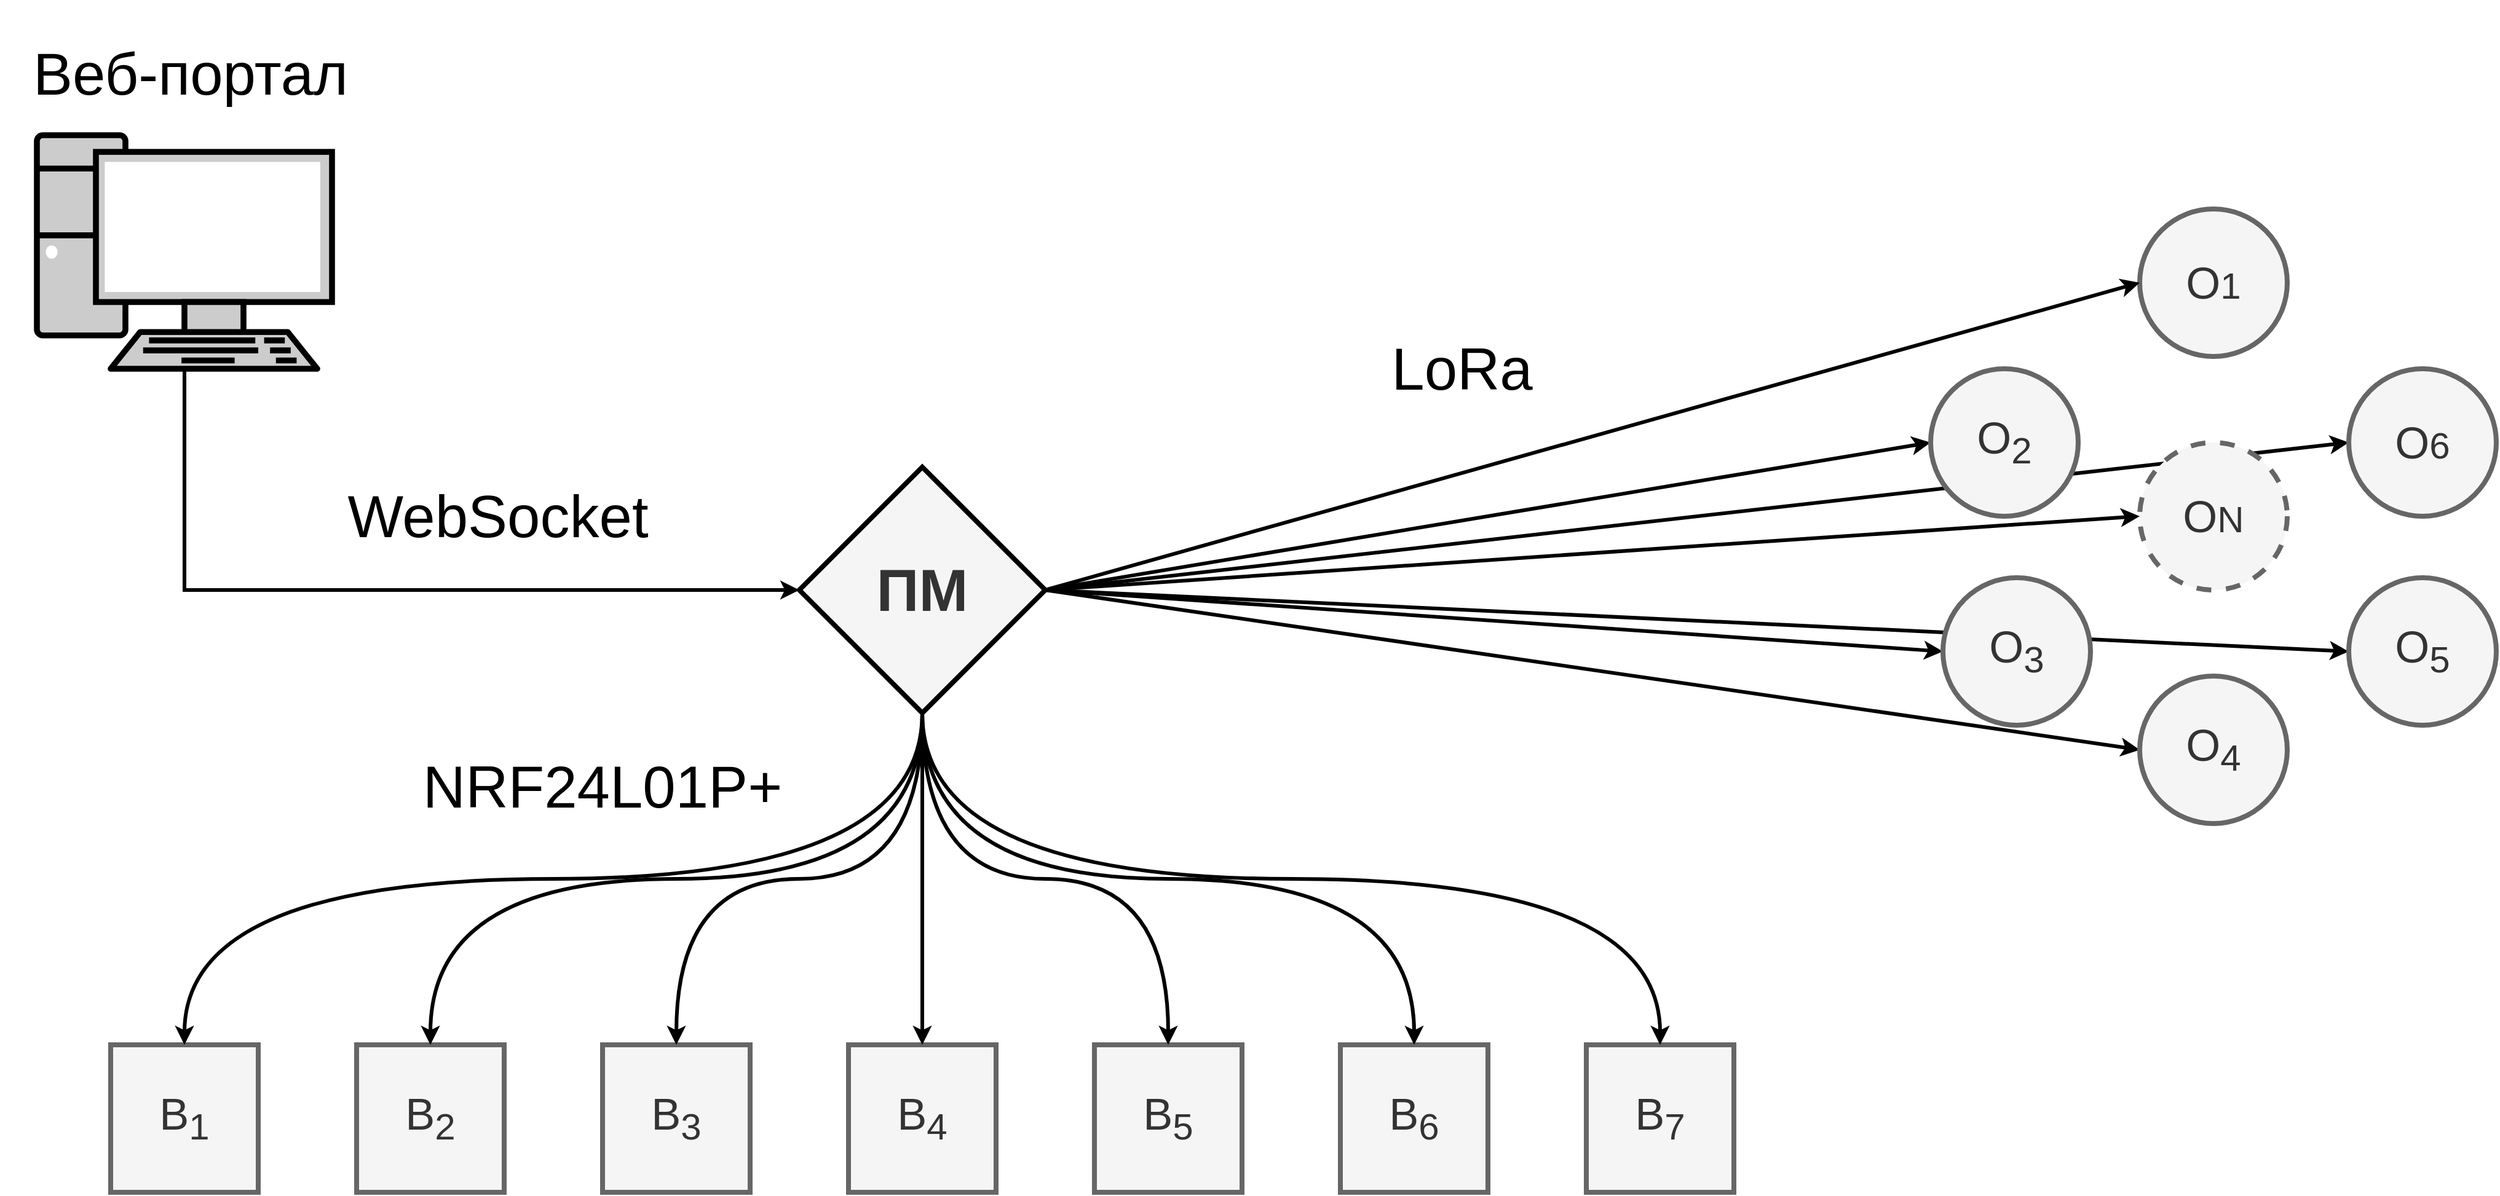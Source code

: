 <mxfile version="13.9.9" type="device"><diagram id="A62iBBZHy_UwygSfkNtu" name="Page-1"><mxGraphModel dx="2370" dy="2197" grid="1" gridSize="10" guides="1" tooltips="1" connect="1" arrows="1" fold="1" page="1" pageScale="1" pageWidth="1169" pageHeight="827" math="0" shadow="0"><root><mxCell id="0"/><mxCell id="1" parent="0"/><mxCell id="dGqPey3x3PjxD7GB57Ej-4" value="&lt;font style=&quot;font-size: 36px&quot;&gt;О&lt;/font&gt;&lt;font style=&quot;font-size: 30px&quot;&gt;1&lt;/font&gt;" style="ellipse;whiteSpace=wrap;html=1;aspect=fixed;strokeWidth=4;fillColor=#f5f5f5;strokeColor=#666666;fontColor=#333333;" vertex="1" parent="1"><mxGeometry x="1810" y="-650" width="120" height="120" as="geometry"/></mxCell><mxCell id="dGqPey3x3PjxD7GB57Ej-7" value="&lt;font style=&quot;font-size: 36px&quot;&gt;В&lt;sub&gt;1&lt;/sub&gt;&lt;/font&gt;" style="whiteSpace=wrap;html=1;aspect=fixed;strokeWidth=4;fillColor=#f5f5f5;strokeColor=#666666;fontColor=#333333;" vertex="1" parent="1"><mxGeometry x="160" y="30" width="120" height="120" as="geometry"/></mxCell><mxCell id="dGqPey3x3PjxD7GB57Ej-8" value="&lt;font style=&quot;font-size: 36px&quot;&gt;В&lt;sub&gt;2&lt;/sub&gt;&lt;/font&gt;" style="whiteSpace=wrap;html=1;aspect=fixed;strokeWidth=4;fillColor=#f5f5f5;strokeColor=#666666;fontColor=#333333;" vertex="1" parent="1"><mxGeometry x="360" y="30" width="120" height="120" as="geometry"/></mxCell><mxCell id="dGqPey3x3PjxD7GB57Ej-9" value="&lt;font style=&quot;font-size: 36px&quot;&gt;В&lt;sub&gt;3&lt;/sub&gt;&lt;/font&gt;" style="whiteSpace=wrap;html=1;aspect=fixed;strokeWidth=4;fillColor=#f5f5f5;strokeColor=#666666;fontColor=#333333;" vertex="1" parent="1"><mxGeometry x="560" y="30" width="120" height="120" as="geometry"/></mxCell><mxCell id="dGqPey3x3PjxD7GB57Ej-10" value="&lt;font style=&quot;font-size: 36px&quot;&gt;В&lt;sub&gt;4&lt;/sub&gt;&lt;/font&gt;" style="whiteSpace=wrap;html=1;aspect=fixed;strokeWidth=4;fillColor=#f5f5f5;strokeColor=#666666;fontColor=#333333;" vertex="1" parent="1"><mxGeometry x="760" y="30" width="120" height="120" as="geometry"/></mxCell><mxCell id="dGqPey3x3PjxD7GB57Ej-11" value="&lt;font style=&quot;font-size: 36px&quot;&gt;В&lt;sub&gt;5&lt;/sub&gt;&lt;/font&gt;" style="whiteSpace=wrap;html=1;aspect=fixed;strokeWidth=4;fillColor=#f5f5f5;strokeColor=#666666;fontColor=#333333;" vertex="1" parent="1"><mxGeometry x="960" y="30" width="120" height="120" as="geometry"/></mxCell><mxCell id="dGqPey3x3PjxD7GB57Ej-12" value="&lt;font style=&quot;font-size: 36px&quot;&gt;В&lt;sub&gt;6&lt;/sub&gt;&lt;/font&gt;" style="whiteSpace=wrap;html=1;aspect=fixed;strokeWidth=4;fillColor=#f5f5f5;strokeColor=#666666;fontColor=#333333;" vertex="1" parent="1"><mxGeometry x="1160" y="30" width="120" height="120" as="geometry"/></mxCell><mxCell id="dGqPey3x3PjxD7GB57Ej-13" value="&lt;font style=&quot;font-size: 36px&quot;&gt;В&lt;sub&gt;7&lt;/sub&gt;&lt;/font&gt;" style="whiteSpace=wrap;html=1;aspect=fixed;strokeWidth=4;fillColor=#f5f5f5;strokeColor=#666666;fontColor=#333333;" vertex="1" parent="1"><mxGeometry x="1360" y="30" width="120" height="120" as="geometry"/></mxCell><mxCell id="dGqPey3x3PjxD7GB57Ej-19" style="rounded=0;orthogonalLoop=1;jettySize=auto;html=1;exitX=0.5;exitY=1;exitDx=0;exitDy=0;entryX=0.5;entryY=0;entryDx=0;entryDy=0;strokeWidth=3;edgeStyle=orthogonalEdgeStyle;curved=1;" edge="1" parent="1" source="dGqPey3x3PjxD7GB57Ej-15" target="dGqPey3x3PjxD7GB57Ej-7"><mxGeometry relative="1" as="geometry"/></mxCell><mxCell id="dGqPey3x3PjxD7GB57Ej-20" style="rounded=0;orthogonalLoop=1;jettySize=auto;html=1;exitX=0.5;exitY=1;exitDx=0;exitDy=0;entryX=0.5;entryY=0;entryDx=0;entryDy=0;strokeWidth=3;edgeStyle=orthogonalEdgeStyle;curved=1;" edge="1" parent="1" source="dGqPey3x3PjxD7GB57Ej-15" target="dGqPey3x3PjxD7GB57Ej-8"><mxGeometry relative="1" as="geometry"/></mxCell><mxCell id="dGqPey3x3PjxD7GB57Ej-21" style="rounded=0;orthogonalLoop=1;jettySize=auto;html=1;exitX=0.5;exitY=1;exitDx=0;exitDy=0;entryX=0.5;entryY=0;entryDx=0;entryDy=0;strokeWidth=3;edgeStyle=orthogonalEdgeStyle;curved=1;" edge="1" parent="1" source="dGqPey3x3PjxD7GB57Ej-15" target="dGqPey3x3PjxD7GB57Ej-9"><mxGeometry relative="1" as="geometry"/></mxCell><mxCell id="dGqPey3x3PjxD7GB57Ej-22" style="rounded=0;orthogonalLoop=1;jettySize=auto;html=1;exitX=0.5;exitY=1;exitDx=0;exitDy=0;entryX=0.5;entryY=0;entryDx=0;entryDy=0;strokeWidth=3;edgeStyle=orthogonalEdgeStyle;curved=1;" edge="1" parent="1" source="dGqPey3x3PjxD7GB57Ej-15" target="dGqPey3x3PjxD7GB57Ej-10"><mxGeometry relative="1" as="geometry"/></mxCell><mxCell id="dGqPey3x3PjxD7GB57Ej-23" style="rounded=0;orthogonalLoop=1;jettySize=auto;html=1;exitX=0.5;exitY=1;exitDx=0;exitDy=0;entryX=0.5;entryY=0;entryDx=0;entryDy=0;strokeWidth=3;edgeStyle=orthogonalEdgeStyle;curved=1;" edge="1" parent="1" source="dGqPey3x3PjxD7GB57Ej-15" target="dGqPey3x3PjxD7GB57Ej-11"><mxGeometry relative="1" as="geometry"/></mxCell><mxCell id="dGqPey3x3PjxD7GB57Ej-25" style="rounded=0;orthogonalLoop=1;jettySize=auto;html=1;exitX=0.5;exitY=1;exitDx=0;exitDy=0;entryX=0.5;entryY=0;entryDx=0;entryDy=0;strokeWidth=3;edgeStyle=orthogonalEdgeStyle;curved=1;" edge="1" parent="1" source="dGqPey3x3PjxD7GB57Ej-15" target="dGqPey3x3PjxD7GB57Ej-12"><mxGeometry relative="1" as="geometry"/></mxCell><mxCell id="dGqPey3x3PjxD7GB57Ej-26" style="rounded=0;orthogonalLoop=1;jettySize=auto;html=1;exitX=0.5;exitY=1;exitDx=0;exitDy=0;entryX=0.5;entryY=0;entryDx=0;entryDy=0;strokeWidth=3;edgeStyle=orthogonalEdgeStyle;curved=1;" edge="1" parent="1" source="dGqPey3x3PjxD7GB57Ej-15" target="dGqPey3x3PjxD7GB57Ej-13"><mxGeometry relative="1" as="geometry"/></mxCell><mxCell id="dGqPey3x3PjxD7GB57Ej-33" style="rounded=0;orthogonalLoop=1;jettySize=auto;html=1;exitX=1;exitY=0.5;exitDx=0;exitDy=0;entryX=0;entryY=0.5;entryDx=0;entryDy=0;strokeWidth=3;" edge="1" parent="1" source="dGqPey3x3PjxD7GB57Ej-15" target="dGqPey3x3PjxD7GB57Ej-32"><mxGeometry relative="1" as="geometry"/></mxCell><mxCell id="dGqPey3x3PjxD7GB57Ej-34" style="edgeStyle=none;rounded=0;orthogonalLoop=1;jettySize=auto;html=1;exitX=1;exitY=0.5;exitDx=0;exitDy=0;entryX=0;entryY=0.5;entryDx=0;entryDy=0;strokeWidth=3;" edge="1" parent="1" source="dGqPey3x3PjxD7GB57Ej-15" target="dGqPey3x3PjxD7GB57Ej-29"><mxGeometry relative="1" as="geometry"/></mxCell><mxCell id="dGqPey3x3PjxD7GB57Ej-35" style="edgeStyle=none;rounded=0;orthogonalLoop=1;jettySize=auto;html=1;exitX=1;exitY=0.5;exitDx=0;exitDy=0;entryX=0;entryY=0.5;entryDx=0;entryDy=0;strokeWidth=3;" edge="1" parent="1" source="dGqPey3x3PjxD7GB57Ej-15" target="dGqPey3x3PjxD7GB57Ej-28"><mxGeometry relative="1" as="geometry"/></mxCell><mxCell id="dGqPey3x3PjxD7GB57Ej-36" style="edgeStyle=none;rounded=0;orthogonalLoop=1;jettySize=auto;html=1;exitX=1;exitY=0.5;exitDx=0;exitDy=0;entryX=0;entryY=0.5;entryDx=0;entryDy=0;strokeWidth=3;" edge="1" parent="1" source="dGqPey3x3PjxD7GB57Ej-15" target="dGqPey3x3PjxD7GB57Ej-4"><mxGeometry relative="1" as="geometry"/></mxCell><mxCell id="dGqPey3x3PjxD7GB57Ej-37" style="edgeStyle=none;rounded=0;orthogonalLoop=1;jettySize=auto;html=1;exitX=1;exitY=0.5;exitDx=0;exitDy=0;entryX=0;entryY=0.5;entryDx=0;entryDy=0;strokeWidth=3;" edge="1" parent="1" source="dGqPey3x3PjxD7GB57Ej-15" target="dGqPey3x3PjxD7GB57Ej-31"><mxGeometry relative="1" as="geometry"/></mxCell><mxCell id="dGqPey3x3PjxD7GB57Ej-38" style="edgeStyle=none;rounded=0;orthogonalLoop=1;jettySize=auto;html=1;exitX=1;exitY=0.5;exitDx=0;exitDy=0;entryX=0;entryY=0.5;entryDx=0;entryDy=0;strokeWidth=3;" edge="1" parent="1" source="dGqPey3x3PjxD7GB57Ej-15" target="dGqPey3x3PjxD7GB57Ej-27"><mxGeometry relative="1" as="geometry"/></mxCell><mxCell id="dGqPey3x3PjxD7GB57Ej-39" style="edgeStyle=none;rounded=0;orthogonalLoop=1;jettySize=auto;html=1;exitX=1;exitY=0.5;exitDx=0;exitDy=0;entryX=0;entryY=0.5;entryDx=0;entryDy=0;strokeWidth=3;" edge="1" parent="1" source="dGqPey3x3PjxD7GB57Ej-15" target="dGqPey3x3PjxD7GB57Ej-30"><mxGeometry relative="1" as="geometry"/></mxCell><mxCell id="dGqPey3x3PjxD7GB57Ej-15" value="&lt;span style=&quot;font-size: 48px&quot;&gt;&lt;b&gt;ПМ&lt;/b&gt;&lt;/span&gt;" style="rhombus;whiteSpace=wrap;html=1;strokeWidth=4;fillColor=#f5f5f5;fontColor=#333333;" vertex="1" parent="1"><mxGeometry x="720" y="-440" width="200" height="200" as="geometry"/></mxCell><mxCell id="dGqPey3x3PjxD7GB57Ej-18" style="edgeStyle=orthogonalEdgeStyle;rounded=0;orthogonalLoop=1;jettySize=auto;html=1;exitX=0.5;exitY=1;exitDx=0;exitDy=0;exitPerimeter=0;entryX=0;entryY=0.5;entryDx=0;entryDy=0;strokeWidth=3;" edge="1" parent="1" source="dGqPey3x3PjxD7GB57Ej-16" target="dGqPey3x3PjxD7GB57Ej-15"><mxGeometry relative="1" as="geometry"/></mxCell><mxCell id="dGqPey3x3PjxD7GB57Ej-16" value="" style="fontColor=#0066CC;verticalAlign=top;verticalLabelPosition=bottom;labelPosition=center;align=center;html=1;outlineConnect=0;fillColor=#CCCCCC;gradientColor=none;gradientDirection=north;strokeWidth=4;shape=mxgraph.networks.pc;" vertex="1" parent="1"><mxGeometry x="100" y="-710" width="240" height="190" as="geometry"/></mxCell><mxCell id="dGqPey3x3PjxD7GB57Ej-27" value="&lt;font style=&quot;font-size: 36px&quot;&gt;О&lt;/font&gt;&lt;font style=&quot;font-size: 30px&quot;&gt;6&lt;/font&gt;" style="ellipse;whiteSpace=wrap;html=1;aspect=fixed;strokeWidth=4;fillColor=#f5f5f5;strokeColor=#666666;fontColor=#333333;" vertex="1" parent="1"><mxGeometry x="1980" y="-520" width="120" height="120" as="geometry"/></mxCell><mxCell id="dGqPey3x3PjxD7GB57Ej-28" value="&lt;font style=&quot;font-size: 36px&quot;&gt;О&lt;/font&gt;&lt;font style=&quot;font-size: 30px&quot;&gt;N&lt;/font&gt;" style="ellipse;whiteSpace=wrap;html=1;aspect=fixed;strokeWidth=4;fillColor=#f5f5f5;strokeColor=#666666;fontColor=#333333;dashed=1;" vertex="1" parent="1"><mxGeometry x="1810" y="-460" width="120" height="120" as="geometry"/></mxCell><mxCell id="dGqPey3x3PjxD7GB57Ej-29" value="&lt;font style=&quot;font-size: 36px&quot;&gt;О&lt;sub&gt;3&lt;/sub&gt;&lt;/font&gt;" style="ellipse;whiteSpace=wrap;html=1;aspect=fixed;strokeWidth=4;fillColor=#f5f5f5;strokeColor=#666666;fontColor=#333333;" vertex="1" parent="1"><mxGeometry x="1650" y="-350" width="120" height="120" as="geometry"/></mxCell><mxCell id="dGqPey3x3PjxD7GB57Ej-30" value="&lt;font style=&quot;font-size: 36px&quot;&gt;О&lt;sub&gt;5&lt;/sub&gt;&lt;/font&gt;" style="ellipse;whiteSpace=wrap;html=1;aspect=fixed;strokeWidth=4;fillColor=#f5f5f5;strokeColor=#666666;fontColor=#333333;" vertex="1" parent="1"><mxGeometry x="1980" y="-350" width="120" height="120" as="geometry"/></mxCell><mxCell id="dGqPey3x3PjxD7GB57Ej-31" value="&lt;font style=&quot;font-size: 36px&quot;&gt;О&lt;sub&gt;4&lt;/sub&gt;&lt;/font&gt;" style="ellipse;whiteSpace=wrap;html=1;aspect=fixed;strokeWidth=4;fillColor=#f5f5f5;strokeColor=#666666;fontColor=#333333;" vertex="1" parent="1"><mxGeometry x="1810" y="-270" width="120" height="120" as="geometry"/></mxCell><mxCell id="dGqPey3x3PjxD7GB57Ej-32" value="&lt;font style=&quot;font-size: 36px&quot;&gt;О&lt;sub&gt;2&lt;/sub&gt;&lt;/font&gt;" style="ellipse;whiteSpace=wrap;html=1;aspect=fixed;strokeWidth=4;fillColor=#f5f5f5;strokeColor=#666666;fontColor=#333333;" vertex="1" parent="1"><mxGeometry x="1640" y="-520" width="120" height="120" as="geometry"/></mxCell><mxCell id="dGqPey3x3PjxD7GB57Ej-40" value="&lt;font style=&quot;font-size: 48px&quot;&gt;LoRa&lt;/font&gt;" style="text;html=1;strokeColor=none;fillColor=none;align=center;verticalAlign=middle;whiteSpace=wrap;rounded=0;" vertex="1" parent="1"><mxGeometry x="1169" y="-580" width="180" height="120" as="geometry"/></mxCell><mxCell id="dGqPey3x3PjxD7GB57Ej-42" value="&lt;font style=&quot;font-size: 48px&quot;&gt;NRF24L01P+&lt;/font&gt;" style="text;html=1;strokeColor=none;fillColor=none;align=center;verticalAlign=middle;whiteSpace=wrap;rounded=0;" vertex="1" parent="1"><mxGeometry x="470" y="-240" width="180" height="120" as="geometry"/></mxCell><mxCell id="dGqPey3x3PjxD7GB57Ej-43" value="&lt;span style=&quot;font-size: 48px&quot;&gt;WebSocket&lt;/span&gt;" style="text;html=1;strokeColor=none;fillColor=none;align=center;verticalAlign=middle;whiteSpace=wrap;rounded=0;" vertex="1" parent="1"><mxGeometry x="320" y="-460" width="310" height="120" as="geometry"/></mxCell><mxCell id="dGqPey3x3PjxD7GB57Ej-47" value="&lt;span style=&quot;font-size: 48px&quot;&gt;Веб-портал&lt;/span&gt;" style="text;html=1;strokeColor=none;fillColor=none;align=center;verticalAlign=middle;whiteSpace=wrap;rounded=0;" vertex="1" parent="1"><mxGeometry x="70" y="-820" width="310" height="120" as="geometry"/></mxCell></root></mxGraphModel></diagram></mxfile>